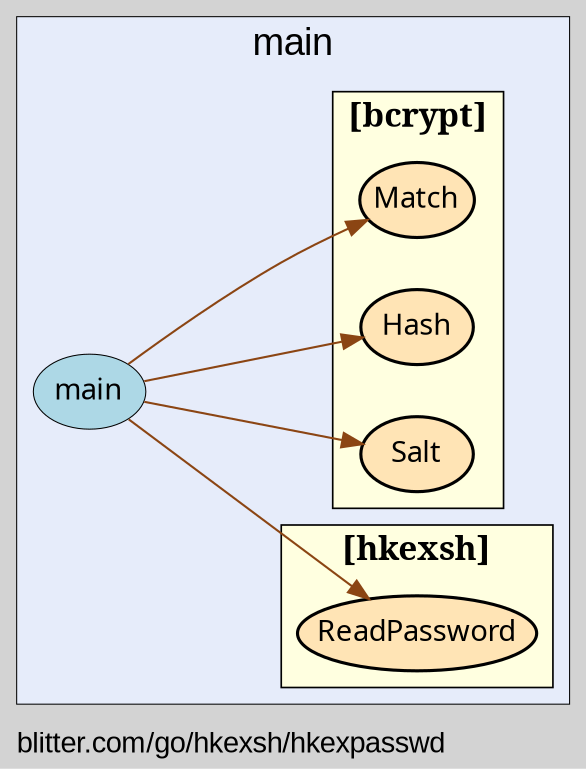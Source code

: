 digraph gocallvis {
    label="blitter.com/go/hkexsh/hkexpasswd";
    labeljust="l";
    fontname="Arial";
    fontsize="14";
    rankdir="LR";
    bgcolor="lightgray";
    style="solid";
    penwidth="0.5";
    pad="0.0";
    nodesep="0.35";

    node [shape="ellipse" style="filled" fillcolor="honeydew" fontname="Verdana" penwidth="1.0" margin="0.05,0.0"];
    edge [minlen="2"]

    subgraph "cluster_focus" {
        labeljust="c";
fontsize="18";
bgcolor="#e6ecfa";
label="main";
labelloc="t";
        
        "blitter.com/go/hkexsh/hkexpasswd.main" [ label="main" penwidth="0.5" fillcolor="lightblue" ]
        
        subgraph "cluster_blitter.com/go/hkexsh" {
        penwidth="0.8";
fontsize="16";
style="filled";
fontname="bold";
label="[hkexsh]";
URL="/?f=blitter.com/go/hkexsh";
fillcolor="lightyellow";
rank="sink";
tooltip="package: blitter.com/go/hkexsh";
        
        "blitter.com/go/hkexsh.ReadPassword" [ fillcolor="moccasin" label="ReadPassword" penwidth="1.5" ]
        
    }

        subgraph "cluster_github.com/jameskeane/bcrypt" {
        style="filled";
fontname="bold";
rank="sink";
label="[bcrypt]";
fontsize="16";
fillcolor="lightyellow";
URL="/?f=github.com/jameskeane/bcrypt";
tooltip="package: github.com/jameskeane/bcrypt";
penwidth="0.8";
        
        "github.com/jameskeane/bcrypt.Salt" [ penwidth="1.5" fillcolor="moccasin" label="Salt" ]
        "github.com/jameskeane/bcrypt.Hash" [ fillcolor="moccasin" label="Hash" penwidth="1.5" ]
        "github.com/jameskeane/bcrypt.Match" [ fillcolor="moccasin" label="Match" penwidth="1.5" ]
        
    }

    }

    "blitter.com/go/hkexsh/hkexpasswd.main" -> "blitter.com/go/hkexsh.ReadPassword" [ color="saddlebrown" ]
    "blitter.com/go/hkexsh/hkexpasswd.main" -> "github.com/jameskeane/bcrypt.Salt" [ color="saddlebrown" ]
    "blitter.com/go/hkexsh/hkexpasswd.main" -> "github.com/jameskeane/bcrypt.Hash" [ color="saddlebrown" ]
    "blitter.com/go/hkexsh/hkexpasswd.main" -> "github.com/jameskeane/bcrypt.Match" [ color="saddlebrown" ]
}
